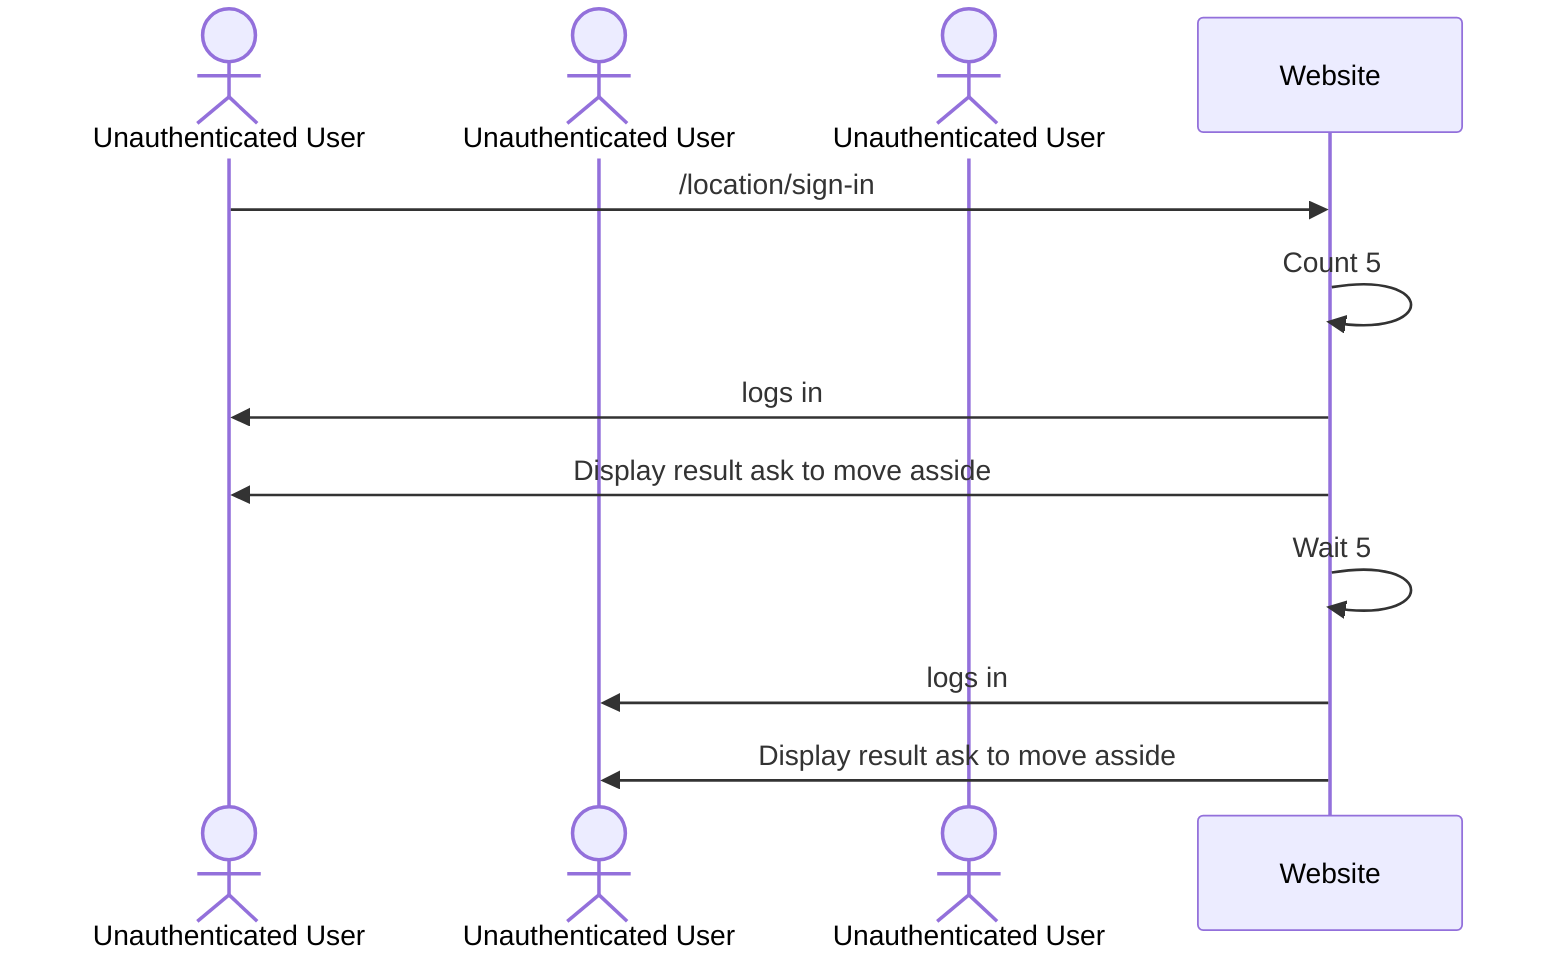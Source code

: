 sequenceDiagram
    Actor unauthenticatedUser1 as Unauthenticated User
    Actor unauthenticatedUser2 as Unauthenticated User
    Actor unauthenticatedUser3 as Unauthenticated User

    Participant website as Website

    unauthenticatedUser1->>website: /location/sign-in
    website->>website: Count 5
    website->>unauthenticatedUser1: logs in 
    website->>unauthenticatedUser1: Display result ask to move asside

    website->>website: Wait 5
    website->>unauthenticatedUser2: logs in 
    website->>unauthenticatedUser2: Display result ask to move asside
